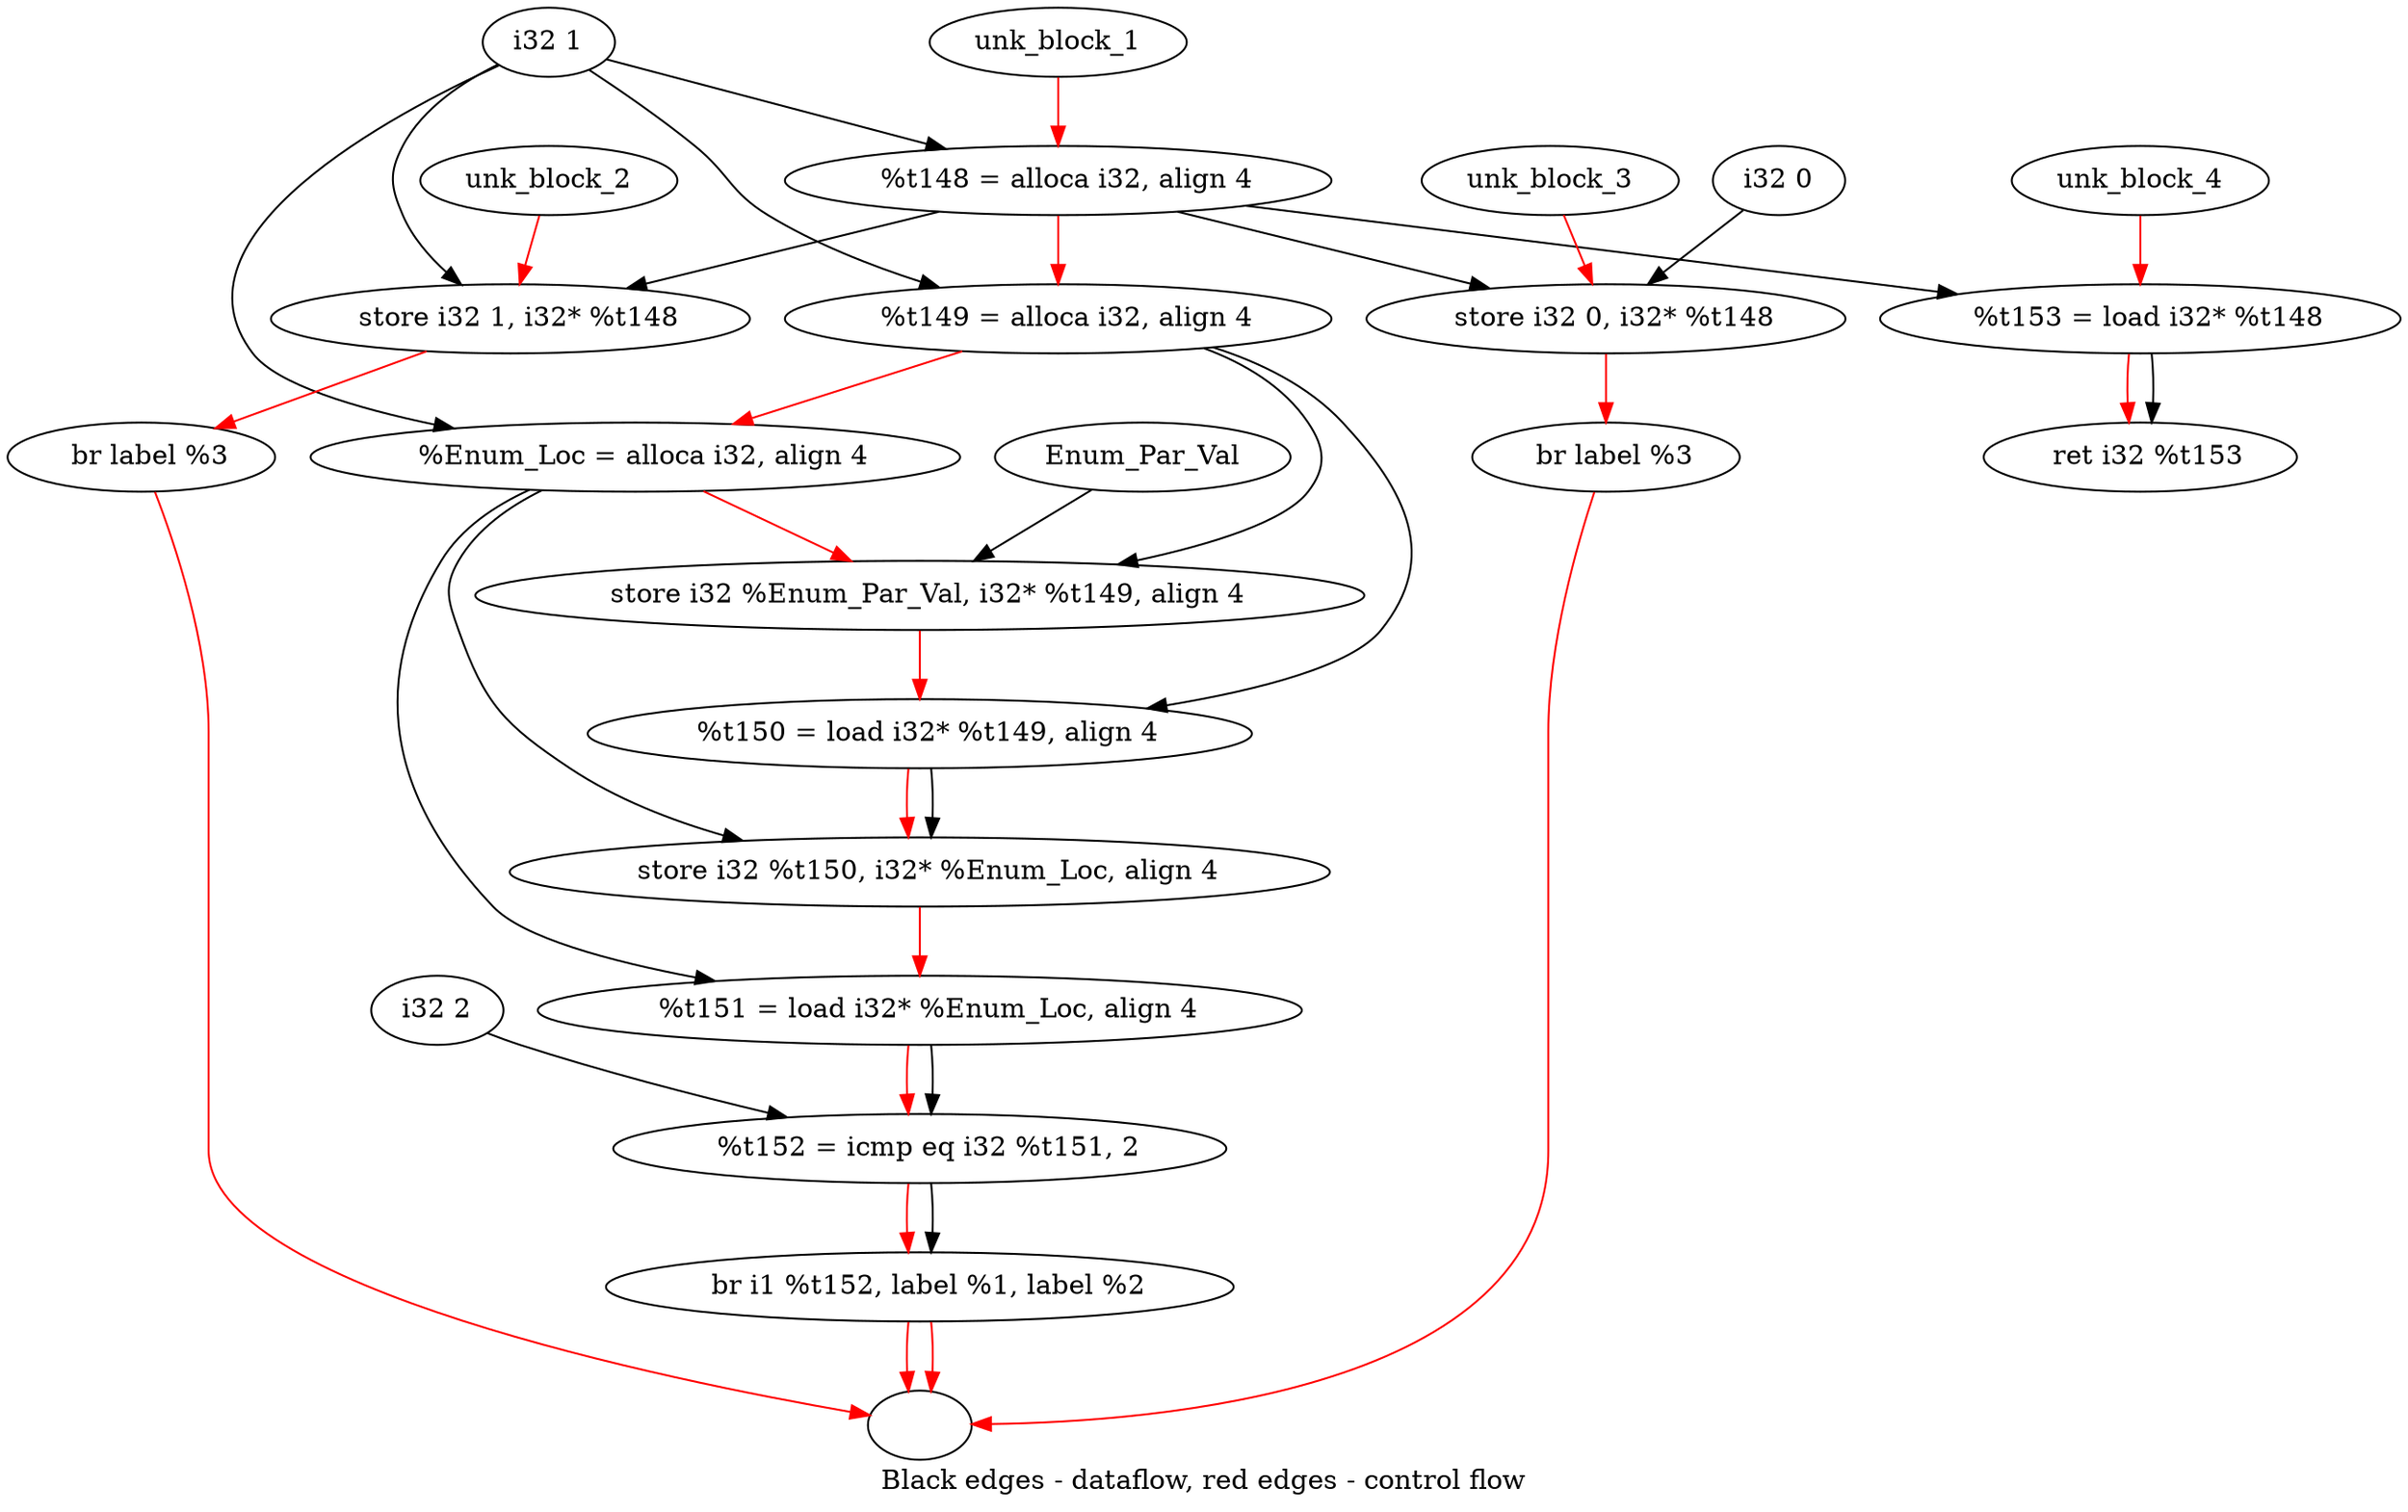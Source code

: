 digraph G {
compound=true
label="Black edges - dataflow, red edges - control flow"
"t148" [label="  %t148 = alloca i32, align 4"]
"t149" [label="  %t149 = alloca i32, align 4"]
"Enum_Loc" [label="  %Enum_Loc = alloca i32, align 4"]
"_1" [label="  store i32 %Enum_Par_Val, i32* %t149, align 4"]
"t150" [label="  %t150 = load i32* %t149, align 4"]
"_2" [label="  store i32 %t150, i32* %Enum_Loc, align 4"]
"t151" [label="  %t151 = load i32* %Enum_Loc, align 4"]
"t152" [label="  %t152 = icmp eq i32 %t151, 2"]
"_3" [label="  br i1 %t152, label %1, label %2"]
"unk_block_1" -> "t148"[color=red]
"i32 1" -> "t148"
"t148" -> "t149"[color=red weight=2]
"i32 1" -> "t149"
"t149" -> "Enum_Loc"[color=red weight=2]
"i32 1" -> "Enum_Loc"
"Enum_Loc" -> "_1"[color=red weight=2]
"Enum_Par_Val" -> "_1"
"t149" -> "_1"
"_1" -> "t150"[color=red weight=2]
"t149" -> "t150"
"t150" -> "_2"[color=red weight=2]
"t150" -> "_2"
"Enum_Loc" -> "_2"
"_2" -> "t151"[color=red weight=2]
"Enum_Loc" -> "t151"
"t151" -> "t152"[color=red weight=2]
"t151" -> "t152"
"i32 2" -> "t152"
"t152" -> "_3"[color=red weight=2]
"t152" -> "_3"
"_3" -> ""[color=red]
"_3" -> ""[color=red]

"_4" [label="  store i32 1, i32* %t148"]
"_5" [label="  br label %3"]
"unk_block_2" -> "_4"[color=red]
"i32 1" -> "_4"
"t148" -> "_4"
"_4" -> "_5"[color=red weight=2]
"_5" -> ""[color=red]

"_6" [label="  store i32 0, i32* %t148"]
"_7" [label="  br label %3"]
"unk_block_3" -> "_6"[color=red]
"i32 0" -> "_6"
"t148" -> "_6"
"_6" -> "_7"[color=red weight=2]
"_7" -> ""[color=red]

"t153" [label="  %t153 = load i32* %t148"]
"_8" [label="  ret i32 %t153"]
"unk_block_4" -> "t153"[color=red]
"t148" -> "t153"
"t153" -> "_8"[color=red weight=2]
"t153" -> "_8"

}
